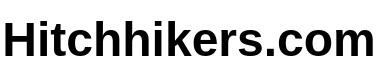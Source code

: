 <mxfile version="14.2.7" type="github"><diagram id="XQAgvIbdKZ0LWWV2MH1T" name="Page-1"><mxGraphModel dx="1038" dy="548" grid="1" gridSize="10" guides="1" tooltips="1" connect="1" arrows="1" fold="1" page="1" pageScale="1" pageWidth="850" pageHeight="1100" math="0" shadow="0"><root><mxCell id="0"/><mxCell id="1" parent="0"/><mxCell id="lYdjZfcFFaCfOiqUBHkx-1" value="Hitchhikers.com" style="text;strokeColor=none;fillColor=none;html=1;fontSize=24;fontStyle=1;verticalAlign=middle;align=center;" vertex="1" parent="1"><mxGeometry x="388" y="30" width="80" height="40" as="geometry"/></mxCell></root></mxGraphModel></diagram></mxfile>